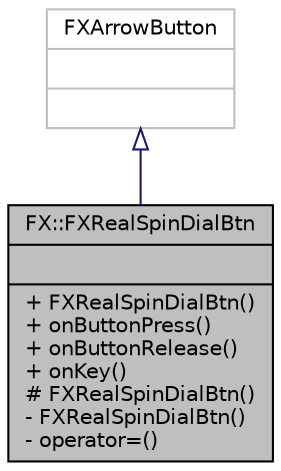 digraph "FX::FXRealSpinDialBtn"
{
  edge [fontname="Helvetica",fontsize="10",labelfontname="Helvetica",labelfontsize="10"];
  node [fontname="Helvetica",fontsize="10",shape=record];
  Node2 [label="{FX::FXRealSpinDialBtn\n||+ FXRealSpinDialBtn()\l+ onButtonPress()\l+ onButtonRelease()\l+ onKey()\l# FXRealSpinDialBtn()\l- FXRealSpinDialBtn()\l- operator=()\l}",height=0.2,width=0.4,color="black", fillcolor="grey75", style="filled", fontcolor="black"];
  Node3 -> Node2 [dir="back",color="midnightblue",fontsize="10",style="solid",arrowtail="onormal",fontname="Helvetica"];
  Node3 [label="{FXArrowButton\n||}",height=0.2,width=0.4,color="grey75", fillcolor="white", style="filled"];
}
